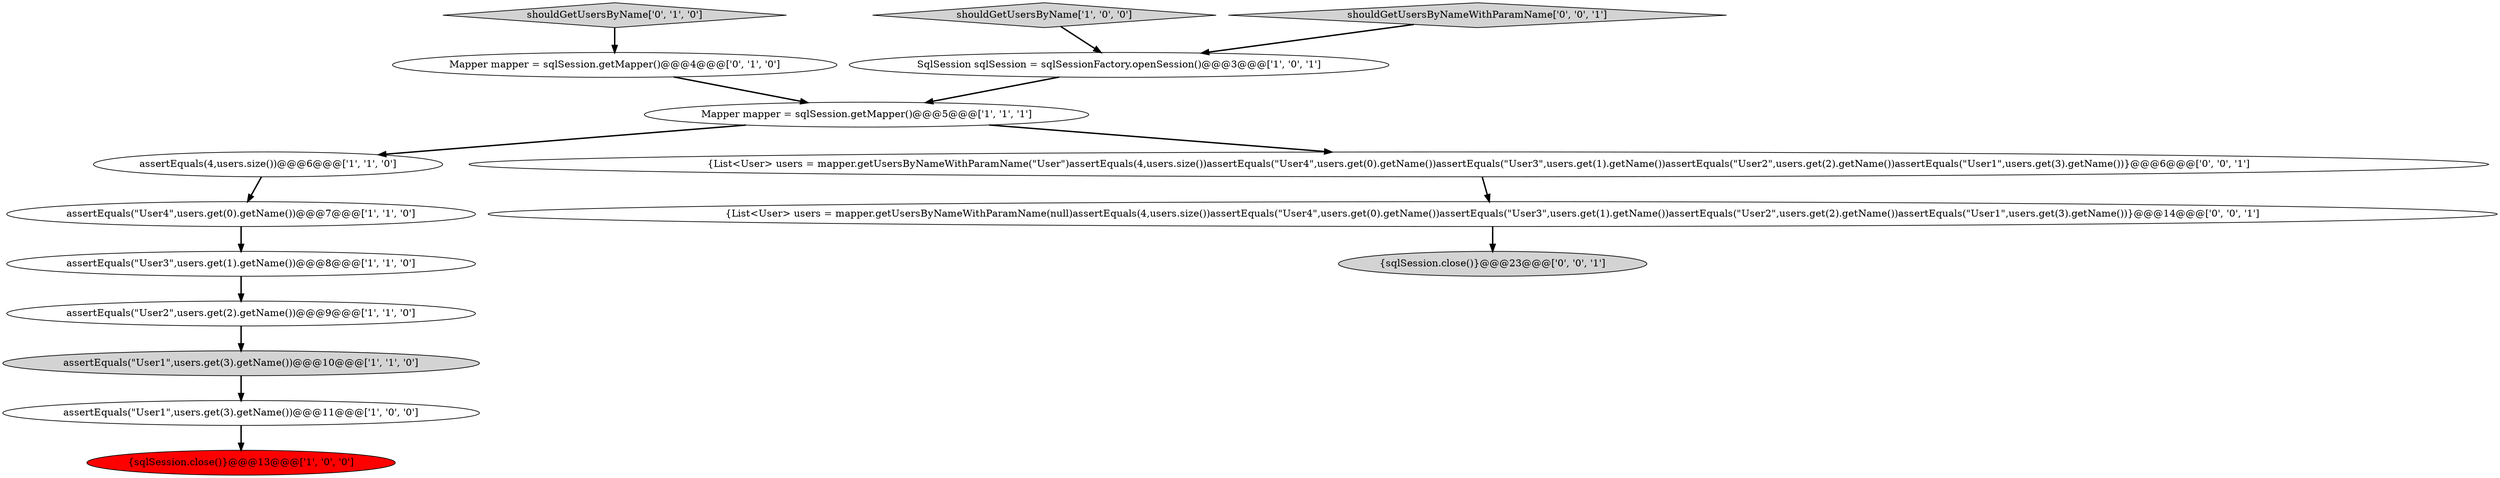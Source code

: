 digraph {
11 [style = filled, label = "shouldGetUsersByName['0', '1', '0']", fillcolor = lightgray, shape = diamond image = "AAA0AAABBB2BBB"];
12 [style = filled, label = "{sqlSession.close()}@@@23@@@['0', '0', '1']", fillcolor = lightgray, shape = ellipse image = "AAA0AAABBB3BBB"];
3 [style = filled, label = "assertEquals(\"User1\",users.get(3).getName())@@@10@@@['1', '1', '0']", fillcolor = lightgray, shape = ellipse image = "AAA0AAABBB1BBB"];
8 [style = filled, label = "assertEquals(4,users.size())@@@6@@@['1', '1', '0']", fillcolor = white, shape = ellipse image = "AAA0AAABBB1BBB"];
5 [style = filled, label = "assertEquals(\"User4\",users.get(0).getName())@@@7@@@['1', '1', '0']", fillcolor = white, shape = ellipse image = "AAA0AAABBB1BBB"];
0 [style = filled, label = "{sqlSession.close()}@@@13@@@['1', '0', '0']", fillcolor = red, shape = ellipse image = "AAA1AAABBB1BBB"];
4 [style = filled, label = "assertEquals(\"User1\",users.get(3).getName())@@@11@@@['1', '0', '0']", fillcolor = white, shape = ellipse image = "AAA0AAABBB1BBB"];
1 [style = filled, label = "assertEquals(\"User3\",users.get(1).getName())@@@8@@@['1', '1', '0']", fillcolor = white, shape = ellipse image = "AAA0AAABBB1BBB"];
15 [style = filled, label = "{List<User> users = mapper.getUsersByNameWithParamName(\"User\")assertEquals(4,users.size())assertEquals(\"User4\",users.get(0).getName())assertEquals(\"User3\",users.get(1).getName())assertEquals(\"User2\",users.get(2).getName())assertEquals(\"User1\",users.get(3).getName())}@@@6@@@['0', '0', '1']", fillcolor = white, shape = ellipse image = "AAA0AAABBB3BBB"];
13 [style = filled, label = "{List<User> users = mapper.getUsersByNameWithParamName(null)assertEquals(4,users.size())assertEquals(\"User4\",users.get(0).getName())assertEquals(\"User3\",users.get(1).getName())assertEquals(\"User2\",users.get(2).getName())assertEquals(\"User1\",users.get(3).getName())}@@@14@@@['0', '0', '1']", fillcolor = white, shape = ellipse image = "AAA0AAABBB3BBB"];
10 [style = filled, label = "Mapper mapper = sqlSession.getMapper()@@@4@@@['0', '1', '0']", fillcolor = white, shape = ellipse image = "AAA0AAABBB2BBB"];
2 [style = filled, label = "assertEquals(\"User2\",users.get(2).getName())@@@9@@@['1', '1', '0']", fillcolor = white, shape = ellipse image = "AAA0AAABBB1BBB"];
6 [style = filled, label = "SqlSession sqlSession = sqlSessionFactory.openSession()@@@3@@@['1', '0', '1']", fillcolor = white, shape = ellipse image = "AAA0AAABBB1BBB"];
9 [style = filled, label = "shouldGetUsersByName['1', '0', '0']", fillcolor = lightgray, shape = diamond image = "AAA0AAABBB1BBB"];
14 [style = filled, label = "shouldGetUsersByNameWithParamName['0', '0', '1']", fillcolor = lightgray, shape = diamond image = "AAA0AAABBB3BBB"];
7 [style = filled, label = "Mapper mapper = sqlSession.getMapper()@@@5@@@['1', '1', '1']", fillcolor = white, shape = ellipse image = "AAA0AAABBB1BBB"];
7->15 [style = bold, label=""];
5->1 [style = bold, label=""];
1->2 [style = bold, label=""];
15->13 [style = bold, label=""];
9->6 [style = bold, label=""];
13->12 [style = bold, label=""];
8->5 [style = bold, label=""];
6->7 [style = bold, label=""];
7->8 [style = bold, label=""];
11->10 [style = bold, label=""];
3->4 [style = bold, label=""];
10->7 [style = bold, label=""];
14->6 [style = bold, label=""];
2->3 [style = bold, label=""];
4->0 [style = bold, label=""];
}
